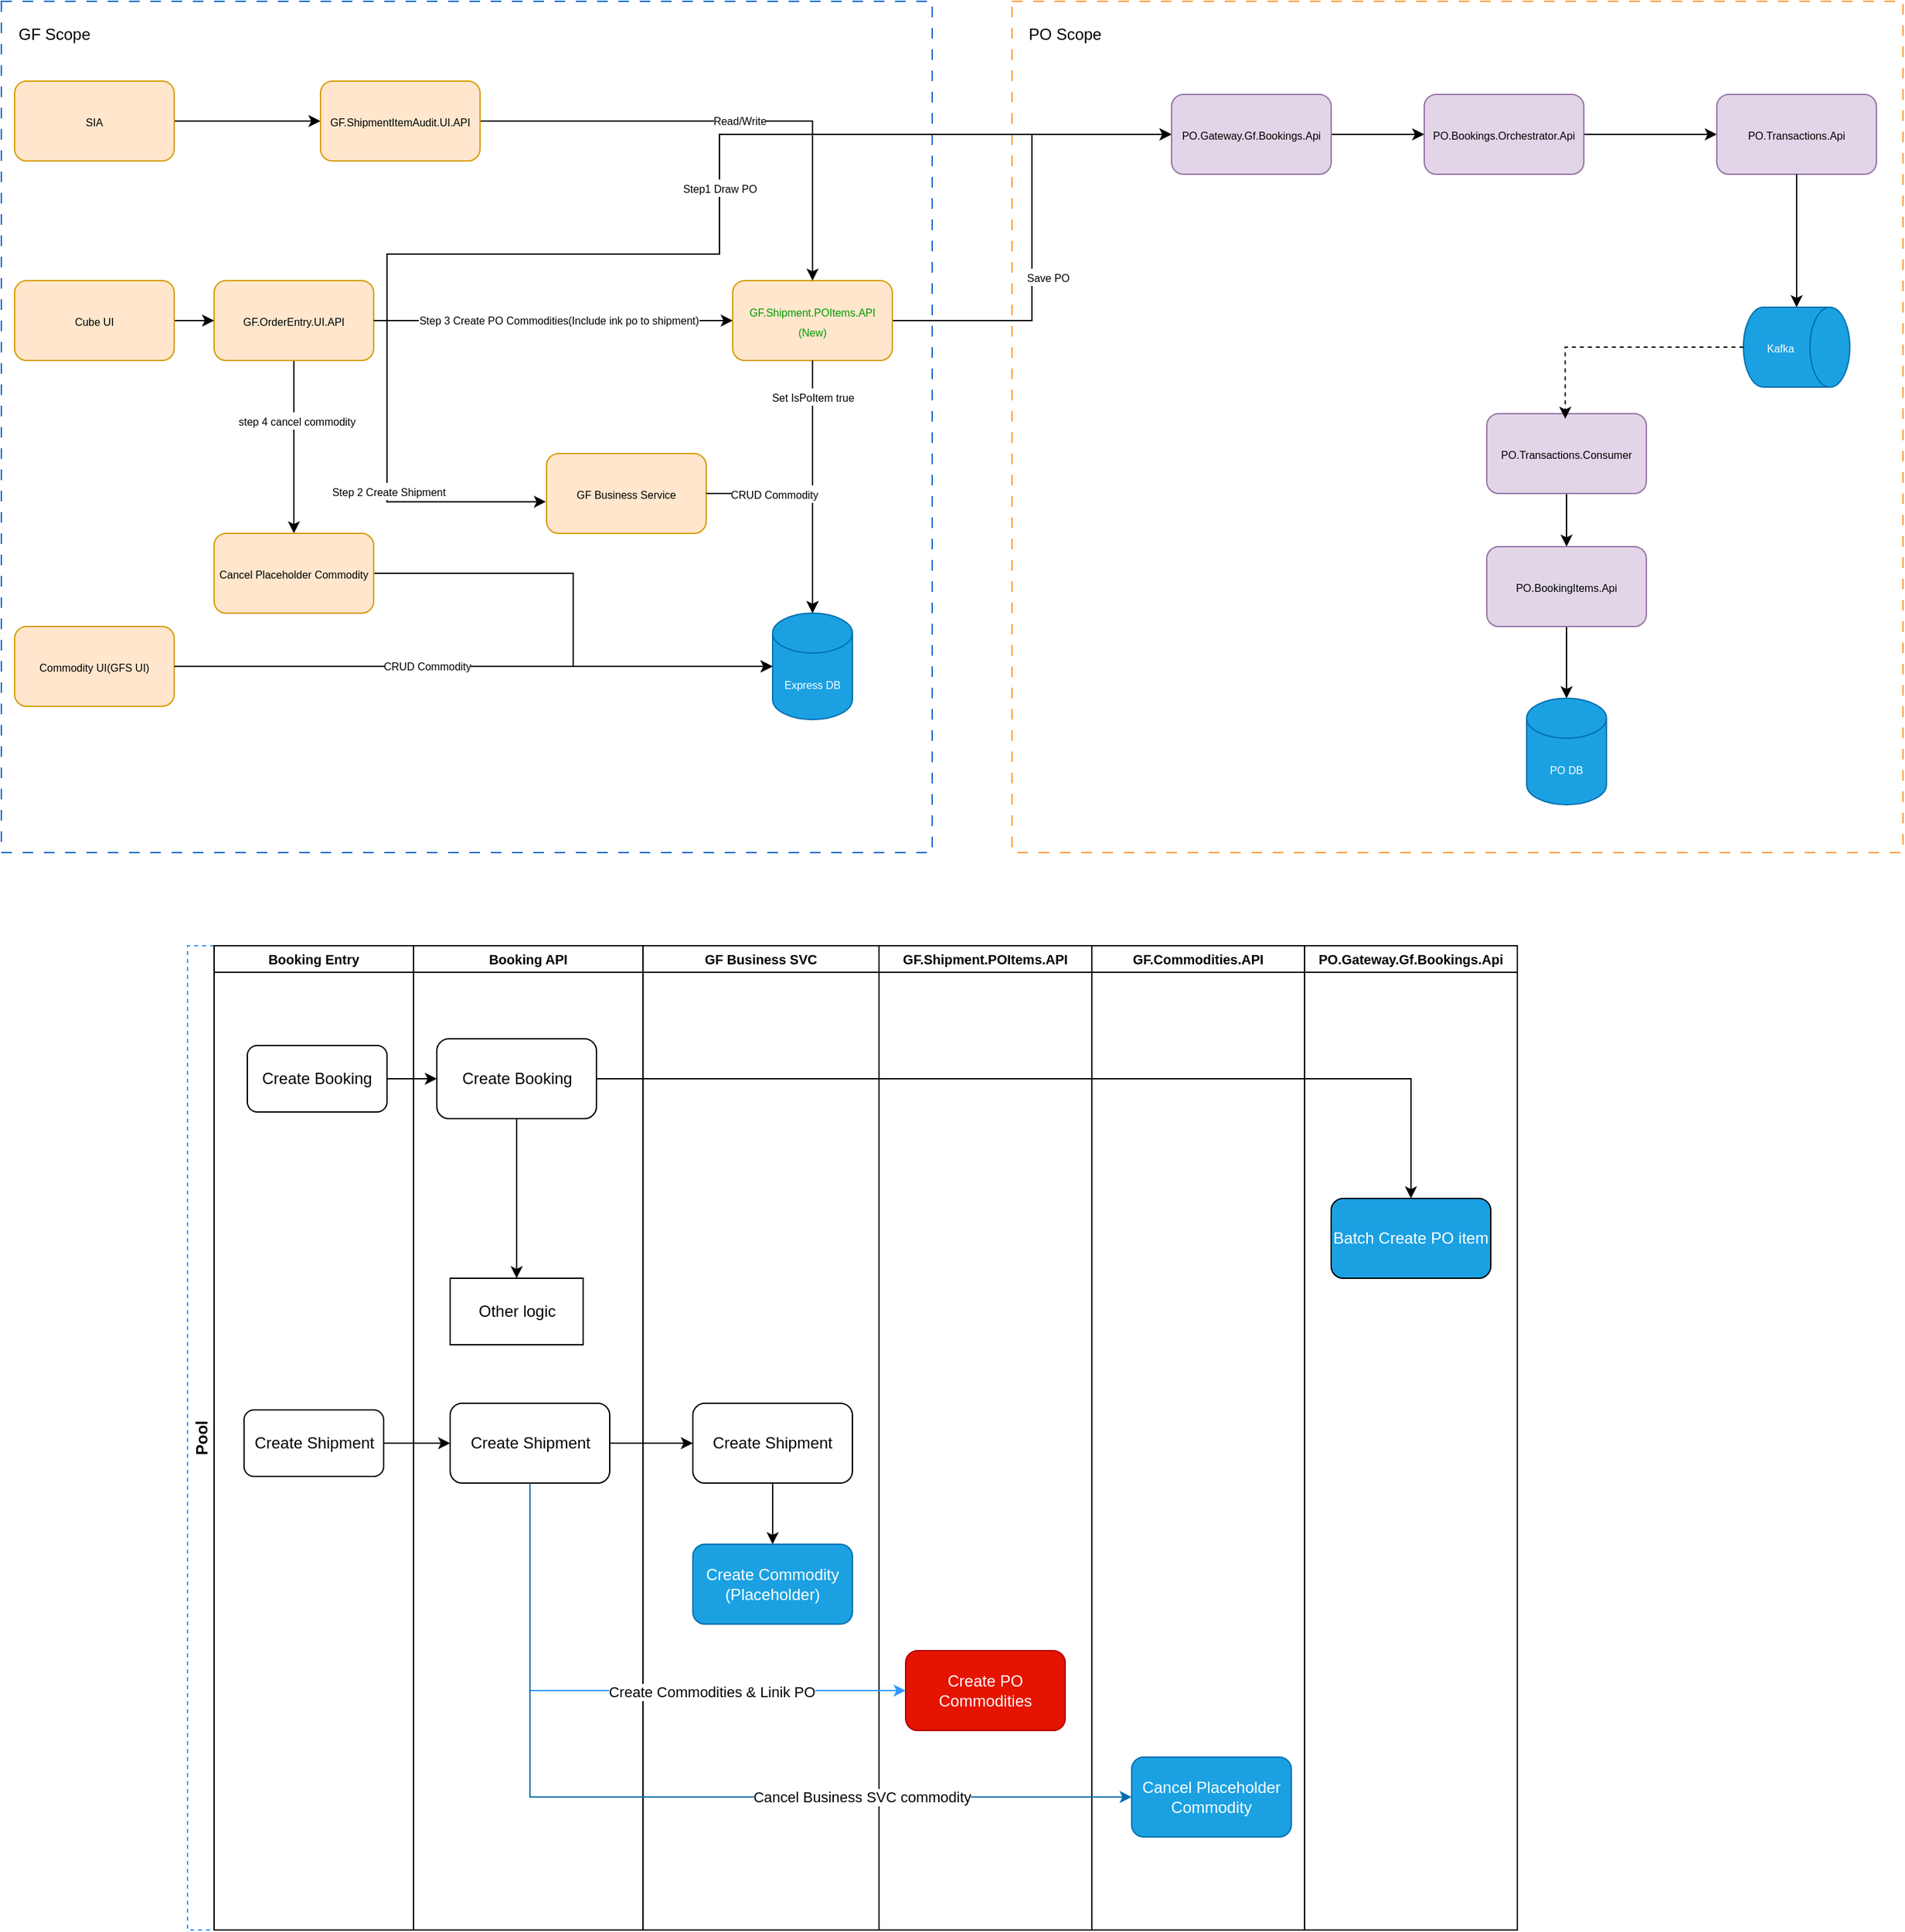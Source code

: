 <mxfile version="26.0.3">
  <diagram name="Page-1" id="YKID6LpscDEnTGNGtqoE">
    <mxGraphModel dx="1646" dy="422" grid="1" gridSize="10" guides="1" tooltips="1" connect="1" arrows="1" fold="1" page="1" pageScale="1" pageWidth="827" pageHeight="1169" math="0" shadow="0">
      <root>
        <mxCell id="0" />
        <mxCell id="1" parent="0" />
        <mxCell id="1rp_JtK8VTmY53sCuVcj-62" value="" style="rounded=0;whiteSpace=wrap;html=1;dashed=1;dashPattern=8 8;strokeColor=#FF9933;" vertex="1" parent="1">
          <mxGeometry x="470" y="60" width="670" height="640" as="geometry" />
        </mxCell>
        <mxCell id="1rp_JtK8VTmY53sCuVcj-60" value="" style="rounded=0;whiteSpace=wrap;html=1;dashed=1;dashPattern=8 8;strokeColor=#0066CC;" vertex="1" parent="1">
          <mxGeometry x="-290" y="60" width="700" height="640" as="geometry" />
        </mxCell>
        <mxCell id="1rp_JtK8VTmY53sCuVcj-35" style="edgeStyle=orthogonalEdgeStyle;rounded=0;orthogonalLoop=1;jettySize=auto;html=1;entryX=0;entryY=0.5;entryDx=0;entryDy=0;exitX=1;exitY=0.5;exitDx=0;exitDy=0;" edge="1" parent="1" source="1rp_JtK8VTmY53sCuVcj-2" target="1rp_JtK8VTmY53sCuVcj-10">
          <mxGeometry relative="1" as="geometry">
            <Array as="points">
              <mxPoint y="300" />
              <mxPoint y="250" />
              <mxPoint x="250" y="250" />
              <mxPoint x="250" y="160" />
            </Array>
          </mxGeometry>
        </mxCell>
        <mxCell id="1rp_JtK8VTmY53sCuVcj-36" value="&lt;font style=&quot;font-size: 8px;&quot;&gt;Step1 Draw PO&lt;/font&gt;" style="edgeLabel;html=1;align=center;verticalAlign=middle;resizable=0;points=[];" vertex="1" connectable="0" parent="1rp_JtK8VTmY53sCuVcj-35">
          <mxGeometry x="0.092" y="-2" relative="1" as="geometry">
            <mxPoint x="-4" y="38" as="offset" />
          </mxGeometry>
        </mxCell>
        <mxCell id="1rp_JtK8VTmY53sCuVcj-118" style="edgeStyle=orthogonalEdgeStyle;rounded=0;orthogonalLoop=1;jettySize=auto;html=1;" edge="1" parent="1" source="1rp_JtK8VTmY53sCuVcj-2" target="1rp_JtK8VTmY53sCuVcj-9">
          <mxGeometry relative="1" as="geometry" />
        </mxCell>
        <mxCell id="1rp_JtK8VTmY53sCuVcj-119" value="&lt;font style=&quot;font-size: 8px;&quot;&gt;Step 3 Create PO Commodities(Include ink po to shipment)&lt;/font&gt;" style="edgeLabel;html=1;align=center;verticalAlign=middle;resizable=0;points=[];" vertex="1" connectable="0" parent="1rp_JtK8VTmY53sCuVcj-118">
          <mxGeometry x="-0.022" y="-2" relative="1" as="geometry">
            <mxPoint x="7" y="-3" as="offset" />
          </mxGeometry>
        </mxCell>
        <mxCell id="1rp_JtK8VTmY53sCuVcj-121" value="" style="edgeStyle=orthogonalEdgeStyle;rounded=0;orthogonalLoop=1;jettySize=auto;html=1;" edge="1" parent="1" source="1rp_JtK8VTmY53sCuVcj-2" target="1rp_JtK8VTmY53sCuVcj-120">
          <mxGeometry relative="1" as="geometry" />
        </mxCell>
        <mxCell id="1rp_JtK8VTmY53sCuVcj-123" value="&lt;font style=&quot;font-size: 8px;&quot;&gt;step 4 cancel commodity&lt;/font&gt;" style="edgeLabel;html=1;align=center;verticalAlign=middle;resizable=0;points=[];" vertex="1" connectable="0" parent="1rp_JtK8VTmY53sCuVcj-121">
          <mxGeometry x="-0.314" y="2" relative="1" as="geometry">
            <mxPoint as="offset" />
          </mxGeometry>
        </mxCell>
        <mxCell id="1rp_JtK8VTmY53sCuVcj-2" value="&lt;font style=&quot;font-size: 8px;&quot;&gt;GF.OrderEntry.UI.API&lt;/font&gt;" style="rounded=1;whiteSpace=wrap;html=1;fillColor=#ffe6cc;strokeColor=#d79b00;" vertex="1" parent="1">
          <mxGeometry x="-130" y="270" width="120" height="60" as="geometry" />
        </mxCell>
        <mxCell id="1rp_JtK8VTmY53sCuVcj-22" style="edgeStyle=orthogonalEdgeStyle;rounded=0;orthogonalLoop=1;jettySize=auto;html=1;entryX=0;entryY=0.5;entryDx=0;entryDy=0;" edge="1" parent="1" source="1rp_JtK8VTmY53sCuVcj-9" target="1rp_JtK8VTmY53sCuVcj-10">
          <mxGeometry relative="1" as="geometry" />
        </mxCell>
        <mxCell id="1rp_JtK8VTmY53sCuVcj-64" value="&lt;font style=&quot;font-size: 8px;&quot;&gt;Save PO&amp;nbsp;&lt;/font&gt;" style="edgeLabel;html=1;align=center;verticalAlign=middle;resizable=0;points=[];" vertex="1" connectable="0" parent="1rp_JtK8VTmY53sCuVcj-22">
          <mxGeometry x="-0.22" y="-1" relative="1" as="geometry">
            <mxPoint x="12" y="-2" as="offset" />
          </mxGeometry>
        </mxCell>
        <mxCell id="1rp_JtK8VTmY53sCuVcj-9" value="&lt;font style=&quot;font-size: 8px; color: rgb(0, 153, 0);&quot;&gt;GF.Shipment.POItems.API&lt;br&gt;(New)&lt;/font&gt;" style="rounded=1;whiteSpace=wrap;html=1;fillColor=#ffe6cc;strokeColor=#d79b00;" vertex="1" parent="1">
          <mxGeometry x="260" y="270" width="120" height="60" as="geometry" />
        </mxCell>
        <mxCell id="1rp_JtK8VTmY53sCuVcj-23" style="edgeStyle=orthogonalEdgeStyle;rounded=0;orthogonalLoop=1;jettySize=auto;html=1;entryX=0;entryY=0.5;entryDx=0;entryDy=0;" edge="1" parent="1" source="1rp_JtK8VTmY53sCuVcj-10" target="1rp_JtK8VTmY53sCuVcj-11">
          <mxGeometry relative="1" as="geometry" />
        </mxCell>
        <mxCell id="1rp_JtK8VTmY53sCuVcj-10" value="&lt;font style=&quot;font-size: 8px;&quot;&gt;PO.Gateway.Gf.Bookings.Api&lt;/font&gt;" style="rounded=1;whiteSpace=wrap;html=1;fillColor=#e1d5e7;strokeColor=#9673a6;" vertex="1" parent="1">
          <mxGeometry x="590" y="130" width="120" height="60" as="geometry" />
        </mxCell>
        <mxCell id="1rp_JtK8VTmY53sCuVcj-24" style="edgeStyle=orthogonalEdgeStyle;rounded=0;orthogonalLoop=1;jettySize=auto;html=1;" edge="1" parent="1" source="1rp_JtK8VTmY53sCuVcj-11" target="1rp_JtK8VTmY53sCuVcj-12">
          <mxGeometry relative="1" as="geometry" />
        </mxCell>
        <mxCell id="1rp_JtK8VTmY53sCuVcj-11" value="&lt;font style=&quot;font-size: 8px;&quot;&gt;PO.Bookings.Orchestrator.Api&lt;/font&gt;" style="rounded=1;whiteSpace=wrap;html=1;fillColor=#e1d5e7;strokeColor=#9673a6;" vertex="1" parent="1">
          <mxGeometry x="780" y="130" width="120" height="60" as="geometry" />
        </mxCell>
        <mxCell id="1rp_JtK8VTmY53sCuVcj-12" value="&lt;font style=&quot;font-size: 8px;&quot;&gt;PO.Transactions.Api&lt;/font&gt;" style="rounded=1;whiteSpace=wrap;html=1;fillColor=#e1d5e7;strokeColor=#9673a6;" vertex="1" parent="1">
          <mxGeometry x="1000" y="130" width="120" height="60" as="geometry" />
        </mxCell>
        <mxCell id="1rp_JtK8VTmY53sCuVcj-16" value="&lt;font style=&quot;font-size: 8px;&quot;&gt;Kafka&lt;/font&gt;" style="shape=cylinder3;whiteSpace=wrap;html=1;boundedLbl=1;backgroundOutline=1;size=15;direction=south;fillColor=#1ba1e2;fontColor=#ffffff;strokeColor=#006EAF;" vertex="1" parent="1">
          <mxGeometry x="1020" y="290" width="80" height="60" as="geometry" />
        </mxCell>
        <mxCell id="1rp_JtK8VTmY53sCuVcj-66" style="edgeStyle=orthogonalEdgeStyle;rounded=0;orthogonalLoop=1;jettySize=auto;html=1;entryX=0.5;entryY=0;entryDx=0;entryDy=0;" edge="1" parent="1" source="1rp_JtK8VTmY53sCuVcj-17" target="1rp_JtK8VTmY53sCuVcj-18">
          <mxGeometry relative="1" as="geometry" />
        </mxCell>
        <mxCell id="1rp_JtK8VTmY53sCuVcj-17" value="&lt;font style=&quot;font-size: 8px;&quot;&gt;PO.Transactions.Consumer&lt;/font&gt;" style="rounded=1;whiteSpace=wrap;html=1;fillColor=#e1d5e7;strokeColor=#9673a6;" vertex="1" parent="1">
          <mxGeometry x="827" y="370" width="120" height="60" as="geometry" />
        </mxCell>
        <mxCell id="1rp_JtK8VTmY53sCuVcj-28" style="edgeStyle=orthogonalEdgeStyle;rounded=0;orthogonalLoop=1;jettySize=auto;html=1;" edge="1" parent="1" source="1rp_JtK8VTmY53sCuVcj-18" target="1rp_JtK8VTmY53sCuVcj-20">
          <mxGeometry relative="1" as="geometry" />
        </mxCell>
        <mxCell id="1rp_JtK8VTmY53sCuVcj-18" value="&lt;font style=&quot;font-size: 8px;&quot;&gt;PO.BookingItems.Api&lt;/font&gt;" style="rounded=1;whiteSpace=wrap;html=1;fillColor=#e1d5e7;strokeColor=#9673a6;" vertex="1" parent="1">
          <mxGeometry x="827" y="470" width="120" height="60" as="geometry" />
        </mxCell>
        <mxCell id="1rp_JtK8VTmY53sCuVcj-20" value="&lt;font style=&quot;font-size: 8px;&quot;&gt;PO DB&lt;/font&gt;" style="shape=cylinder3;whiteSpace=wrap;html=1;boundedLbl=1;backgroundOutline=1;size=15;fillColor=#1ba1e2;fontColor=#ffffff;strokeColor=#006EAF;" vertex="1" parent="1">
          <mxGeometry x="857" y="584" width="60" height="80" as="geometry" />
        </mxCell>
        <mxCell id="1rp_JtK8VTmY53sCuVcj-25" style="edgeStyle=orthogonalEdgeStyle;rounded=0;orthogonalLoop=1;jettySize=auto;html=1;entryX=0;entryY=0.5;entryDx=0;entryDy=0;entryPerimeter=0;" edge="1" parent="1" source="1rp_JtK8VTmY53sCuVcj-12" target="1rp_JtK8VTmY53sCuVcj-16">
          <mxGeometry relative="1" as="geometry" />
        </mxCell>
        <mxCell id="1rp_JtK8VTmY53sCuVcj-26" style="edgeStyle=orthogonalEdgeStyle;rounded=0;orthogonalLoop=1;jettySize=auto;html=1;entryX=0.492;entryY=0.064;entryDx=0;entryDy=0;entryPerimeter=0;dashed=1;" edge="1" parent="1" source="1rp_JtK8VTmY53sCuVcj-16" target="1rp_JtK8VTmY53sCuVcj-17">
          <mxGeometry relative="1" as="geometry" />
        </mxCell>
        <mxCell id="1rp_JtK8VTmY53sCuVcj-29" value="&lt;font style=&quot;font-size: 8px;&quot;&gt;GF Business Service&lt;/font&gt;" style="rounded=1;whiteSpace=wrap;html=1;fillColor=#ffe6cc;strokeColor=#d79b00;" vertex="1" parent="1">
          <mxGeometry x="120" y="400" width="120" height="60" as="geometry" />
        </mxCell>
        <mxCell id="1rp_JtK8VTmY53sCuVcj-40" style="edgeStyle=orthogonalEdgeStyle;rounded=0;orthogonalLoop=1;jettySize=auto;html=1;entryX=0;entryY=0.5;entryDx=0;entryDy=0;" edge="1" parent="1" source="1rp_JtK8VTmY53sCuVcj-33" target="1rp_JtK8VTmY53sCuVcj-37">
          <mxGeometry relative="1" as="geometry" />
        </mxCell>
        <mxCell id="1rp_JtK8VTmY53sCuVcj-33" value="&lt;font style=&quot;font-size: 8px;&quot;&gt;SIA&lt;/font&gt;" style="rounded=1;whiteSpace=wrap;html=1;fillColor=#ffe6cc;strokeColor=#d79b00;" vertex="1" parent="1">
          <mxGeometry x="-280" y="120" width="120" height="60" as="geometry" />
        </mxCell>
        <mxCell id="1rp_JtK8VTmY53sCuVcj-41" style="edgeStyle=orthogonalEdgeStyle;rounded=0;orthogonalLoop=1;jettySize=auto;html=1;entryX=0.5;entryY=0;entryDx=0;entryDy=0;startArrow=none;startFill=0;exitX=1;exitY=0.5;exitDx=0;exitDy=0;" edge="1" parent="1" source="1rp_JtK8VTmY53sCuVcj-37" target="1rp_JtK8VTmY53sCuVcj-9">
          <mxGeometry relative="1" as="geometry">
            <Array as="points">
              <mxPoint x="320" y="150" />
            </Array>
          </mxGeometry>
        </mxCell>
        <mxCell id="1rp_JtK8VTmY53sCuVcj-42" value="&lt;font style=&quot;font-size: 8px;&quot;&gt;Read/Write&lt;/font&gt;" style="edgeLabel;html=1;align=center;verticalAlign=middle;resizable=0;points=[];" vertex="1" connectable="0" parent="1rp_JtK8VTmY53sCuVcj-41">
          <mxGeometry x="0.051" y="1" relative="1" as="geometry">
            <mxPoint as="offset" />
          </mxGeometry>
        </mxCell>
        <mxCell id="1rp_JtK8VTmY53sCuVcj-37" value="&lt;font style=&quot;font-size: 8px;&quot;&gt;GF.ShipmentItemAudit.UI.API&lt;/font&gt;" style="rounded=1;whiteSpace=wrap;html=1;fillColor=#ffe6cc;strokeColor=#d79b00;" vertex="1" parent="1">
          <mxGeometry x="-50" y="120" width="120" height="60" as="geometry" />
        </mxCell>
        <mxCell id="1rp_JtK8VTmY53sCuVcj-39" style="edgeStyle=orthogonalEdgeStyle;rounded=0;orthogonalLoop=1;jettySize=auto;html=1;entryX=0;entryY=0.5;entryDx=0;entryDy=0;" edge="1" parent="1" source="1rp_JtK8VTmY53sCuVcj-38" target="1rp_JtK8VTmY53sCuVcj-2">
          <mxGeometry relative="1" as="geometry" />
        </mxCell>
        <mxCell id="1rp_JtK8VTmY53sCuVcj-38" value="&lt;font style=&quot;font-size: 8px;&quot;&gt;Cube UI&lt;/font&gt;" style="rounded=1;whiteSpace=wrap;html=1;fillColor=#ffe6cc;strokeColor=#d79b00;" vertex="1" parent="1">
          <mxGeometry x="-280" y="270" width="120" height="60" as="geometry" />
        </mxCell>
        <mxCell id="1rp_JtK8VTmY53sCuVcj-43" value="&lt;font style=&quot;font-size: 8px;&quot;&gt;Commodity UI(GFS UI)&lt;/font&gt;" style="rounded=1;whiteSpace=wrap;html=1;fillColor=#ffe6cc;strokeColor=#d79b00;" vertex="1" parent="1">
          <mxGeometry x="-280" y="530" width="120" height="60" as="geometry" />
        </mxCell>
        <mxCell id="1rp_JtK8VTmY53sCuVcj-47" value="&lt;font style=&quot;font-size: 8px;&quot;&gt;Express DB&lt;/font&gt;" style="shape=cylinder3;whiteSpace=wrap;html=1;boundedLbl=1;backgroundOutline=1;size=15;fillColor=#1ba1e2;fontColor=#ffffff;strokeColor=#006EAF;" vertex="1" parent="1">
          <mxGeometry x="290" y="520" width="60" height="80" as="geometry" />
        </mxCell>
        <mxCell id="1rp_JtK8VTmY53sCuVcj-48" style="edgeStyle=orthogonalEdgeStyle;rounded=0;orthogonalLoop=1;jettySize=auto;html=1;entryX=0.5;entryY=0;entryDx=0;entryDy=0;entryPerimeter=0;" edge="1" parent="1" source="1rp_JtK8VTmY53sCuVcj-9" target="1rp_JtK8VTmY53sCuVcj-47">
          <mxGeometry relative="1" as="geometry" />
        </mxCell>
        <mxCell id="1rp_JtK8VTmY53sCuVcj-54" value="&lt;font style=&quot;font-size: 8px;&quot;&gt;Set IsPoItem true&lt;/font&gt;" style="edgeLabel;html=1;align=center;verticalAlign=middle;resizable=0;points=[];" vertex="1" connectable="0" parent="1rp_JtK8VTmY53sCuVcj-48">
          <mxGeometry x="-0.712" relative="1" as="geometry">
            <mxPoint y="-1" as="offset" />
          </mxGeometry>
        </mxCell>
        <mxCell id="1rp_JtK8VTmY53sCuVcj-49" style="edgeStyle=orthogonalEdgeStyle;rounded=0;orthogonalLoop=1;jettySize=auto;html=1;entryX=0;entryY=0.5;entryDx=0;entryDy=0;entryPerimeter=0;" edge="1" parent="1" source="1rp_JtK8VTmY53sCuVcj-43" target="1rp_JtK8VTmY53sCuVcj-47">
          <mxGeometry relative="1" as="geometry" />
        </mxCell>
        <mxCell id="1rp_JtK8VTmY53sCuVcj-57" value="&lt;span style=&quot;font-size: 8px;&quot;&gt;CRUD Commodity&lt;/span&gt;" style="edgeLabel;html=1;align=center;verticalAlign=middle;resizable=0;points=[];" vertex="1" connectable="0" parent="1rp_JtK8VTmY53sCuVcj-49">
          <mxGeometry x="-0.158" y="1" relative="1" as="geometry">
            <mxPoint as="offset" />
          </mxGeometry>
        </mxCell>
        <mxCell id="1rp_JtK8VTmY53sCuVcj-51" style="edgeStyle=orthogonalEdgeStyle;rounded=0;orthogonalLoop=1;jettySize=auto;html=1;entryX=-0.004;entryY=0.604;entryDx=0;entryDy=0;entryPerimeter=0;" edge="1" parent="1" source="1rp_JtK8VTmY53sCuVcj-2" target="1rp_JtK8VTmY53sCuVcj-29">
          <mxGeometry relative="1" as="geometry">
            <Array as="points">
              <mxPoint y="300" />
              <mxPoint y="436" />
            </Array>
          </mxGeometry>
        </mxCell>
        <mxCell id="1rp_JtK8VTmY53sCuVcj-52" value="&lt;font style=&quot;font-size: 8px;&quot;&gt;Step 2 Create Shipment&lt;/font&gt;" style="edgeLabel;html=1;align=center;verticalAlign=middle;resizable=0;points=[];" vertex="1" connectable="0" parent="1rp_JtK8VTmY53sCuVcj-51">
          <mxGeometry x="0.036" y="1" relative="1" as="geometry">
            <mxPoint as="offset" />
          </mxGeometry>
        </mxCell>
        <mxCell id="1rp_JtK8VTmY53sCuVcj-58" style="edgeStyle=orthogonalEdgeStyle;rounded=0;orthogonalLoop=1;jettySize=auto;html=1;entryX=0.5;entryY=0;entryDx=0;entryDy=0;entryPerimeter=0;" edge="1" parent="1" source="1rp_JtK8VTmY53sCuVcj-29" target="1rp_JtK8VTmY53sCuVcj-47">
          <mxGeometry relative="1" as="geometry" />
        </mxCell>
        <mxCell id="1rp_JtK8VTmY53sCuVcj-59" value="&lt;font style=&quot;font-size: 8px;&quot;&gt;CRUD Commodity&lt;/font&gt;" style="edgeLabel;html=1;align=center;verticalAlign=middle;resizable=0;points=[];" vertex="1" connectable="0" parent="1rp_JtK8VTmY53sCuVcj-58">
          <mxGeometry x="-0.552" y="-2" relative="1" as="geometry">
            <mxPoint x="13" y="-2" as="offset" />
          </mxGeometry>
        </mxCell>
        <mxCell id="1rp_JtK8VTmY53sCuVcj-61" value="GF Scope" style="text;html=1;align=center;verticalAlign=middle;whiteSpace=wrap;rounded=0;" vertex="1" parent="1">
          <mxGeometry x="-280" y="70" width="60" height="30" as="geometry" />
        </mxCell>
        <mxCell id="1rp_JtK8VTmY53sCuVcj-63" value="PO Scope" style="text;html=1;align=center;verticalAlign=middle;whiteSpace=wrap;rounded=0;" vertex="1" parent="1">
          <mxGeometry x="480" y="70" width="60" height="30" as="geometry" />
        </mxCell>
        <mxCell id="1rp_JtK8VTmY53sCuVcj-67" value="Pool" style="swimlane;childLayout=stackLayout;resizeParent=1;resizeParentMax=0;startSize=20;horizontal=0;horizontalStack=1;dashed=1;strokeColor=#3399FF;" vertex="1" parent="1">
          <mxGeometry x="-150" y="770" width="1000" height="740" as="geometry" />
        </mxCell>
        <mxCell id="1rp_JtK8VTmY53sCuVcj-68" value="Booking Entry" style="swimlane;startSize=20;fontSize=10;" vertex="1" parent="1rp_JtK8VTmY53sCuVcj-67">
          <mxGeometry x="20" width="150" height="740" as="geometry" />
        </mxCell>
        <mxCell id="1rp_JtK8VTmY53sCuVcj-72" value="Create Booking" style="rounded=1;whiteSpace=wrap;html=1;" vertex="1" parent="1rp_JtK8VTmY53sCuVcj-68">
          <mxGeometry x="25" y="75" width="105" height="50" as="geometry" />
        </mxCell>
        <mxCell id="1rp_JtK8VTmY53sCuVcj-96" value="Create Shipment" style="rounded=1;whiteSpace=wrap;html=1;" vertex="1" parent="1rp_JtK8VTmY53sCuVcj-68">
          <mxGeometry x="22.5" y="349" width="105" height="50" as="geometry" />
        </mxCell>
        <mxCell id="1rp_JtK8VTmY53sCuVcj-69" value="Booking API" style="swimlane;startSize=20;fontSize=10;" vertex="1" parent="1rp_JtK8VTmY53sCuVcj-67">
          <mxGeometry x="170" width="172.5" height="740" as="geometry" />
        </mxCell>
        <mxCell id="1rp_JtK8VTmY53sCuVcj-95" style="edgeStyle=orthogonalEdgeStyle;rounded=0;orthogonalLoop=1;jettySize=auto;html=1;" edge="1" parent="1rp_JtK8VTmY53sCuVcj-69" source="1rp_JtK8VTmY53sCuVcj-73" target="1rp_JtK8VTmY53sCuVcj-83">
          <mxGeometry relative="1" as="geometry" />
        </mxCell>
        <mxCell id="1rp_JtK8VTmY53sCuVcj-73" value="Create Booking" style="whiteSpace=wrap;html=1;rounded=1;" vertex="1" parent="1rp_JtK8VTmY53sCuVcj-69">
          <mxGeometry x="17.5" y="70" width="120" height="60" as="geometry" />
        </mxCell>
        <mxCell id="1rp_JtK8VTmY53sCuVcj-83" value="Other logic" style="whiteSpace=wrap;html=1;rounded=1;arcSize=0;" vertex="1" parent="1rp_JtK8VTmY53sCuVcj-69">
          <mxGeometry x="27.5" y="250" width="100" height="50" as="geometry" />
        </mxCell>
        <mxCell id="1rp_JtK8VTmY53sCuVcj-97" value="Create Shipment" style="whiteSpace=wrap;html=1;rounded=1;" vertex="1" parent="1rp_JtK8VTmY53sCuVcj-69">
          <mxGeometry x="27.5" y="344" width="120" height="60" as="geometry" />
        </mxCell>
        <mxCell id="1rp_JtK8VTmY53sCuVcj-70" value="GF Business SVC" style="swimlane;startSize=20;fontSize=10;" vertex="1" parent="1rp_JtK8VTmY53sCuVcj-67">
          <mxGeometry x="342.5" width="177.5" height="740" as="geometry" />
        </mxCell>
        <mxCell id="1rp_JtK8VTmY53sCuVcj-102" value="" style="edgeStyle=orthogonalEdgeStyle;rounded=0;orthogonalLoop=1;jettySize=auto;html=1;" edge="1" parent="1rp_JtK8VTmY53sCuVcj-70" source="1rp_JtK8VTmY53sCuVcj-99" target="1rp_JtK8VTmY53sCuVcj-101">
          <mxGeometry relative="1" as="geometry" />
        </mxCell>
        <mxCell id="1rp_JtK8VTmY53sCuVcj-99" value="Create Shipment" style="whiteSpace=wrap;html=1;rounded=1;" vertex="1" parent="1rp_JtK8VTmY53sCuVcj-70">
          <mxGeometry x="37.5" y="344" width="120" height="60" as="geometry" />
        </mxCell>
        <mxCell id="1rp_JtK8VTmY53sCuVcj-101" value="Create Commodity&lt;div&gt;(Placeholder)&lt;/div&gt;" style="whiteSpace=wrap;html=1;rounded=1;fillColor=#1ba1e2;fontColor=#ffffff;strokeColor=#006EAF;" vertex="1" parent="1rp_JtK8VTmY53sCuVcj-70">
          <mxGeometry x="37.5" y="450" width="120" height="60" as="geometry" />
        </mxCell>
        <mxCell id="1rp_JtK8VTmY53sCuVcj-71" value="GF.Shipment.POItems.API" style="swimlane;startSize=20;fontSize=10;" vertex="1" parent="1rp_JtK8VTmY53sCuVcj-67">
          <mxGeometry x="520" width="160" height="740" as="geometry" />
        </mxCell>
        <mxCell id="1rp_JtK8VTmY53sCuVcj-103" value="Create PO Commodities" style="whiteSpace=wrap;html=1;rounded=1;fillColor=#e51400;fontColor=#ffffff;strokeColor=#B20000;" vertex="1" parent="1rp_JtK8VTmY53sCuVcj-71">
          <mxGeometry x="20" y="530" width="120" height="60" as="geometry" />
        </mxCell>
        <mxCell id="1rp_JtK8VTmY53sCuVcj-110" value="GF.Commodities.API" style="swimlane;startSize=20;fontSize=10;" vertex="1" parent="1rp_JtK8VTmY53sCuVcj-67">
          <mxGeometry x="680" width="160" height="740" as="geometry" />
        </mxCell>
        <mxCell id="1rp_JtK8VTmY53sCuVcj-113" value="Cancel Placeholder Commodity" style="whiteSpace=wrap;html=1;rounded=1;fillColor=#1ba1e2;fontColor=#ffffff;strokeColor=#006EAF;" vertex="1" parent="1rp_JtK8VTmY53sCuVcj-110">
          <mxGeometry x="30" y="610" width="120" height="60" as="geometry" />
        </mxCell>
        <mxCell id="1rp_JtK8VTmY53sCuVcj-114" value="PO.Gateway.Gf.Bookings.Api" style="swimlane;startSize=20;fontSize=10;" vertex="1" parent="1rp_JtK8VTmY53sCuVcj-67">
          <mxGeometry x="840" width="160" height="740" as="geometry" />
        </mxCell>
        <mxCell id="1rp_JtK8VTmY53sCuVcj-80" value="Batch Create PO item" style="whiteSpace=wrap;html=1;rounded=1;fillColor=#1ba1e2;fontColor=#ffffff;strokeColor=#000000;" vertex="1" parent="1rp_JtK8VTmY53sCuVcj-114">
          <mxGeometry x="20" y="190" width="120" height="60" as="geometry" />
        </mxCell>
        <mxCell id="1rp_JtK8VTmY53sCuVcj-74" value="" style="edgeStyle=orthogonalEdgeStyle;rounded=0;orthogonalLoop=1;jettySize=auto;html=1;" edge="1" parent="1rp_JtK8VTmY53sCuVcj-67" source="1rp_JtK8VTmY53sCuVcj-72" target="1rp_JtK8VTmY53sCuVcj-73">
          <mxGeometry relative="1" as="geometry" />
        </mxCell>
        <mxCell id="1rp_JtK8VTmY53sCuVcj-76" value="" style="edgeStyle=orthogonalEdgeStyle;rounded=0;orthogonalLoop=1;jettySize=auto;html=1;entryX=0.5;entryY=0;entryDx=0;entryDy=0;fillColor=#1ba1e2;strokeColor=#000000;" edge="1" parent="1rp_JtK8VTmY53sCuVcj-67" source="1rp_JtK8VTmY53sCuVcj-73" target="1rp_JtK8VTmY53sCuVcj-80">
          <mxGeometry relative="1" as="geometry">
            <mxPoint x="247.5" y="200.0" as="targetPoint" />
          </mxGeometry>
        </mxCell>
        <mxCell id="1rp_JtK8VTmY53sCuVcj-98" value="" style="edgeStyle=orthogonalEdgeStyle;rounded=0;orthogonalLoop=1;jettySize=auto;html=1;" edge="1" parent="1rp_JtK8VTmY53sCuVcj-67" source="1rp_JtK8VTmY53sCuVcj-96" target="1rp_JtK8VTmY53sCuVcj-97">
          <mxGeometry relative="1" as="geometry" />
        </mxCell>
        <mxCell id="1rp_JtK8VTmY53sCuVcj-100" value="" style="edgeStyle=orthogonalEdgeStyle;rounded=0;orthogonalLoop=1;jettySize=auto;html=1;" edge="1" parent="1rp_JtK8VTmY53sCuVcj-67" source="1rp_JtK8VTmY53sCuVcj-97" target="1rp_JtK8VTmY53sCuVcj-99">
          <mxGeometry relative="1" as="geometry" />
        </mxCell>
        <mxCell id="1rp_JtK8VTmY53sCuVcj-104" value="" style="edgeStyle=orthogonalEdgeStyle;rounded=0;orthogonalLoop=1;jettySize=auto;html=1;exitX=0.5;exitY=1;exitDx=0;exitDy=0;entryX=0;entryY=0.5;entryDx=0;entryDy=0;strokeColor=#3399FF;" edge="1" parent="1rp_JtK8VTmY53sCuVcj-67" source="1rp_JtK8VTmY53sCuVcj-97" target="1rp_JtK8VTmY53sCuVcj-103">
          <mxGeometry relative="1" as="geometry">
            <Array as="points">
              <mxPoint x="258" y="560" />
            </Array>
          </mxGeometry>
        </mxCell>
        <mxCell id="1rp_JtK8VTmY53sCuVcj-105" value="Create Commodities &amp;amp; Linik PO" style="edgeLabel;html=1;align=center;verticalAlign=middle;resizable=0;points=[];" vertex="1" connectable="0" parent="1rp_JtK8VTmY53sCuVcj-104">
          <mxGeometry x="0.334" y="-1" relative="1" as="geometry">
            <mxPoint as="offset" />
          </mxGeometry>
        </mxCell>
        <mxCell id="1rp_JtK8VTmY53sCuVcj-107" value="" style="edgeStyle=orthogonalEdgeStyle;rounded=0;orthogonalLoop=1;jettySize=auto;html=1;exitX=0.5;exitY=1;exitDx=0;exitDy=0;entryX=0;entryY=0.5;entryDx=0;entryDy=0;fillColor=#1ba1e2;strokeColor=#006EAF;" edge="1" parent="1rp_JtK8VTmY53sCuVcj-67" source="1rp_JtK8VTmY53sCuVcj-97" target="1rp_JtK8VTmY53sCuVcj-113">
          <mxGeometry relative="1" as="geometry">
            <Array as="points">
              <mxPoint x="258" y="640" />
            </Array>
          </mxGeometry>
        </mxCell>
        <mxCell id="1rp_JtK8VTmY53sCuVcj-109" value="Cancel Business SVC commodity" style="edgeLabel;html=1;align=center;verticalAlign=middle;resizable=0;points=[];" vertex="1" connectable="0" parent="1rp_JtK8VTmY53sCuVcj-107">
          <mxGeometry x="0.409" relative="1" as="geometry">
            <mxPoint as="offset" />
          </mxGeometry>
        </mxCell>
        <mxCell id="1rp_JtK8VTmY53sCuVcj-122" style="edgeStyle=orthogonalEdgeStyle;rounded=0;orthogonalLoop=1;jettySize=auto;html=1;" edge="1" parent="1" source="1rp_JtK8VTmY53sCuVcj-120" target="1rp_JtK8VTmY53sCuVcj-47">
          <mxGeometry relative="1" as="geometry" />
        </mxCell>
        <mxCell id="1rp_JtK8VTmY53sCuVcj-120" value="&lt;font style=&quot;font-size: 8px;&quot;&gt;Cancel Placeholder Commodity&lt;/font&gt;" style="whiteSpace=wrap;html=1;fillColor=#ffe6cc;strokeColor=#d79b00;rounded=1;" vertex="1" parent="1">
          <mxGeometry x="-130" y="460" width="120" height="60" as="geometry" />
        </mxCell>
      </root>
    </mxGraphModel>
  </diagram>
</mxfile>
